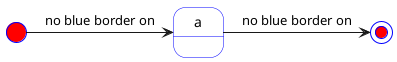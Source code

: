 {
  "sha1": "s6i6hizurqe40vx9gi3otpwc7trdp5o",
  "insertion": {
    "when": "2024-06-04T17:28:44.716Z",
    "url": "https://forum.plantuml.net/18163/no-colored-border-on-state-start-end",
    "user": "plantuml@gmail.com"
  }
}
@startuml
<style>
stateDiagram {
  end, start, state {
    LineColor #blue
    BackgroundColor #red
  }
}
</style>

state s <<start>>
state e <<end>>

state a as "a" #white {
}

s -> a: no blue border on
a -> e: no blue border on
@enduml
